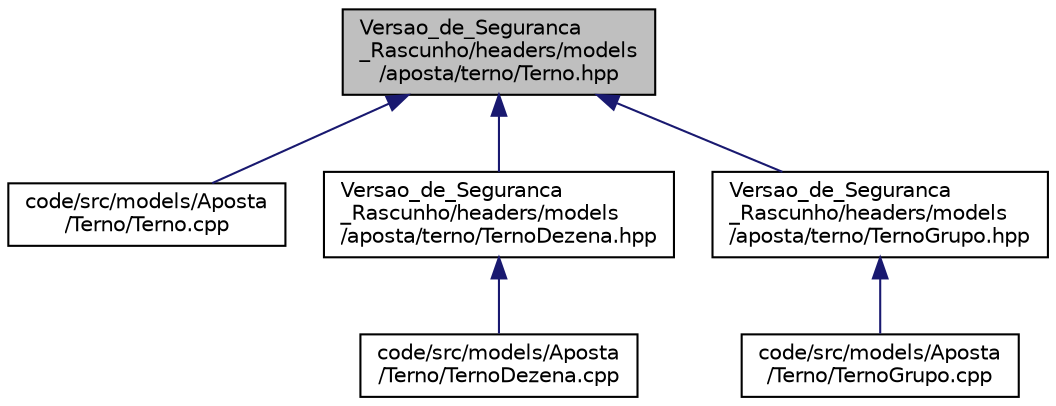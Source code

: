 digraph "Versao_de_Seguranca_Rascunho/headers/models/aposta/terno/Terno.hpp"
{
 // LATEX_PDF_SIZE
  edge [fontname="Helvetica",fontsize="10",labelfontname="Helvetica",labelfontsize="10"];
  node [fontname="Helvetica",fontsize="10",shape=record];
  Node1 [label="Versao_de_Seguranca\l_Rascunho/headers/models\l/aposta/terno/Terno.hpp",height=0.2,width=0.4,color="black", fillcolor="grey75", style="filled", fontcolor="black",tooltip=" "];
  Node1 -> Node2 [dir="back",color="midnightblue",fontsize="10",style="solid",fontname="Helvetica"];
  Node2 [label="code/src/models/Aposta\l/Terno/Terno.cpp",height=0.2,width=0.4,color="black", fillcolor="white", style="filled",URL="$code_2src_2models_2Aposta_2Terno_2Terno_8cpp.html",tooltip=" "];
  Node1 -> Node3 [dir="back",color="midnightblue",fontsize="10",style="solid",fontname="Helvetica"];
  Node3 [label="Versao_de_Seguranca\l_Rascunho/headers/models\l/aposta/terno/TernoDezena.hpp",height=0.2,width=0.4,color="black", fillcolor="white", style="filled",URL="$Versao__de__Seguranca__Rascunho_2headers_2models_2aposta_2terno_2TernoDezena_8hpp.html",tooltip=" "];
  Node3 -> Node4 [dir="back",color="midnightblue",fontsize="10",style="solid",fontname="Helvetica"];
  Node4 [label="code/src/models/Aposta\l/Terno/TernoDezena.cpp",height=0.2,width=0.4,color="black", fillcolor="white", style="filled",URL="$code_2src_2models_2Aposta_2Terno_2TernoDezena_8cpp.html",tooltip=" "];
  Node1 -> Node5 [dir="back",color="midnightblue",fontsize="10",style="solid",fontname="Helvetica"];
  Node5 [label="Versao_de_Seguranca\l_Rascunho/headers/models\l/aposta/terno/TernoGrupo.hpp",height=0.2,width=0.4,color="black", fillcolor="white", style="filled",URL="$Versao__de__Seguranca__Rascunho_2headers_2models_2aposta_2terno_2TernoGrupo_8hpp.html",tooltip=" "];
  Node5 -> Node6 [dir="back",color="midnightblue",fontsize="10",style="solid",fontname="Helvetica"];
  Node6 [label="code/src/models/Aposta\l/Terno/TernoGrupo.cpp",height=0.2,width=0.4,color="black", fillcolor="white", style="filled",URL="$code_2src_2models_2Aposta_2Terno_2TernoGrupo_8cpp.html",tooltip=" "];
}
